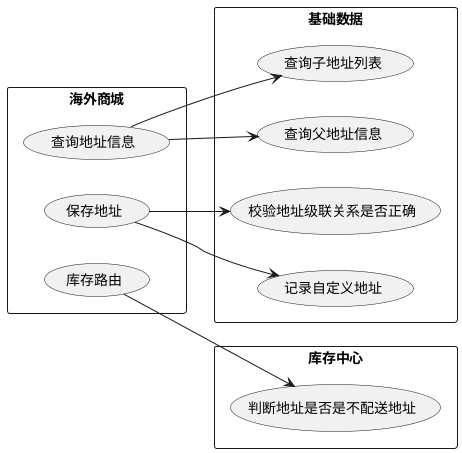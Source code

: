 @startuml
left to right direction


rectangle 基础数据 {
    (查询子地址列表)
    (查询父地址信息)
    (校验地址级联关系是否正确)
    (记录自定义地址)
}

rectangle 海外商城 {
    (查询地址信息)
    (保存地址)
    (库存路由)
}

rectangle 库存中心 {
    (判断地址是否是不配送地址)
}


 (查询地址信息) -->  (查询子地址列表)
 (查询地址信息) -->  (查询父地址信息)
 (保存地址) -->  (校验地址级联关系是否正确)
 (保存地址) -->  (记录自定义地址)
 (库存路由) -->  (判断地址是否是不配送地址)

@enduml